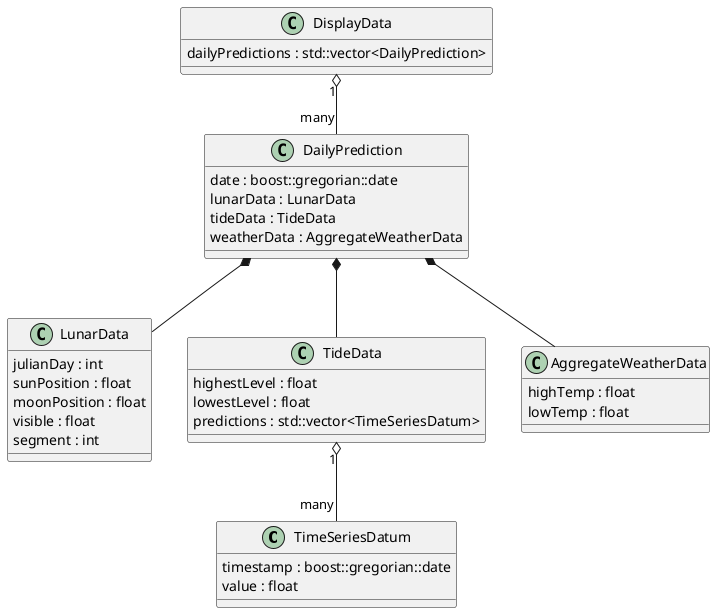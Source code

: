 @startuml
'https://plantuml.com/class-diagram

class TimeSeriesDatum {
    timestamp : boost::gregorian::date
    value : float
}

class DisplayData {
    dailyPredictions : std::vector<DailyPrediction>
}

class DailyPrediction {
    date : boost::gregorian::date
    lunarData : LunarData
    tideData : TideData
    weatherData : AggregateWeatherData
}

class LunarData {
    julianDay : int
    sunPosition : float
    moonPosition : float
    visible : float
    segment : int
}

class TideData {
    highestLevel : float
    lowestLevel : float
    predictions : std::vector<TimeSeriesDatum>
}

class AggregateWeatherData {
    highTemp : float
    lowTemp : float
}

DisplayData "1" o-- "many" DailyPrediction
DailyPrediction *-- LunarData
DailyPrediction *-- TideData
DailyPrediction *-- AggregateWeatherData
TideData "1" o-- "many" TimeSeriesDatum


@enduml